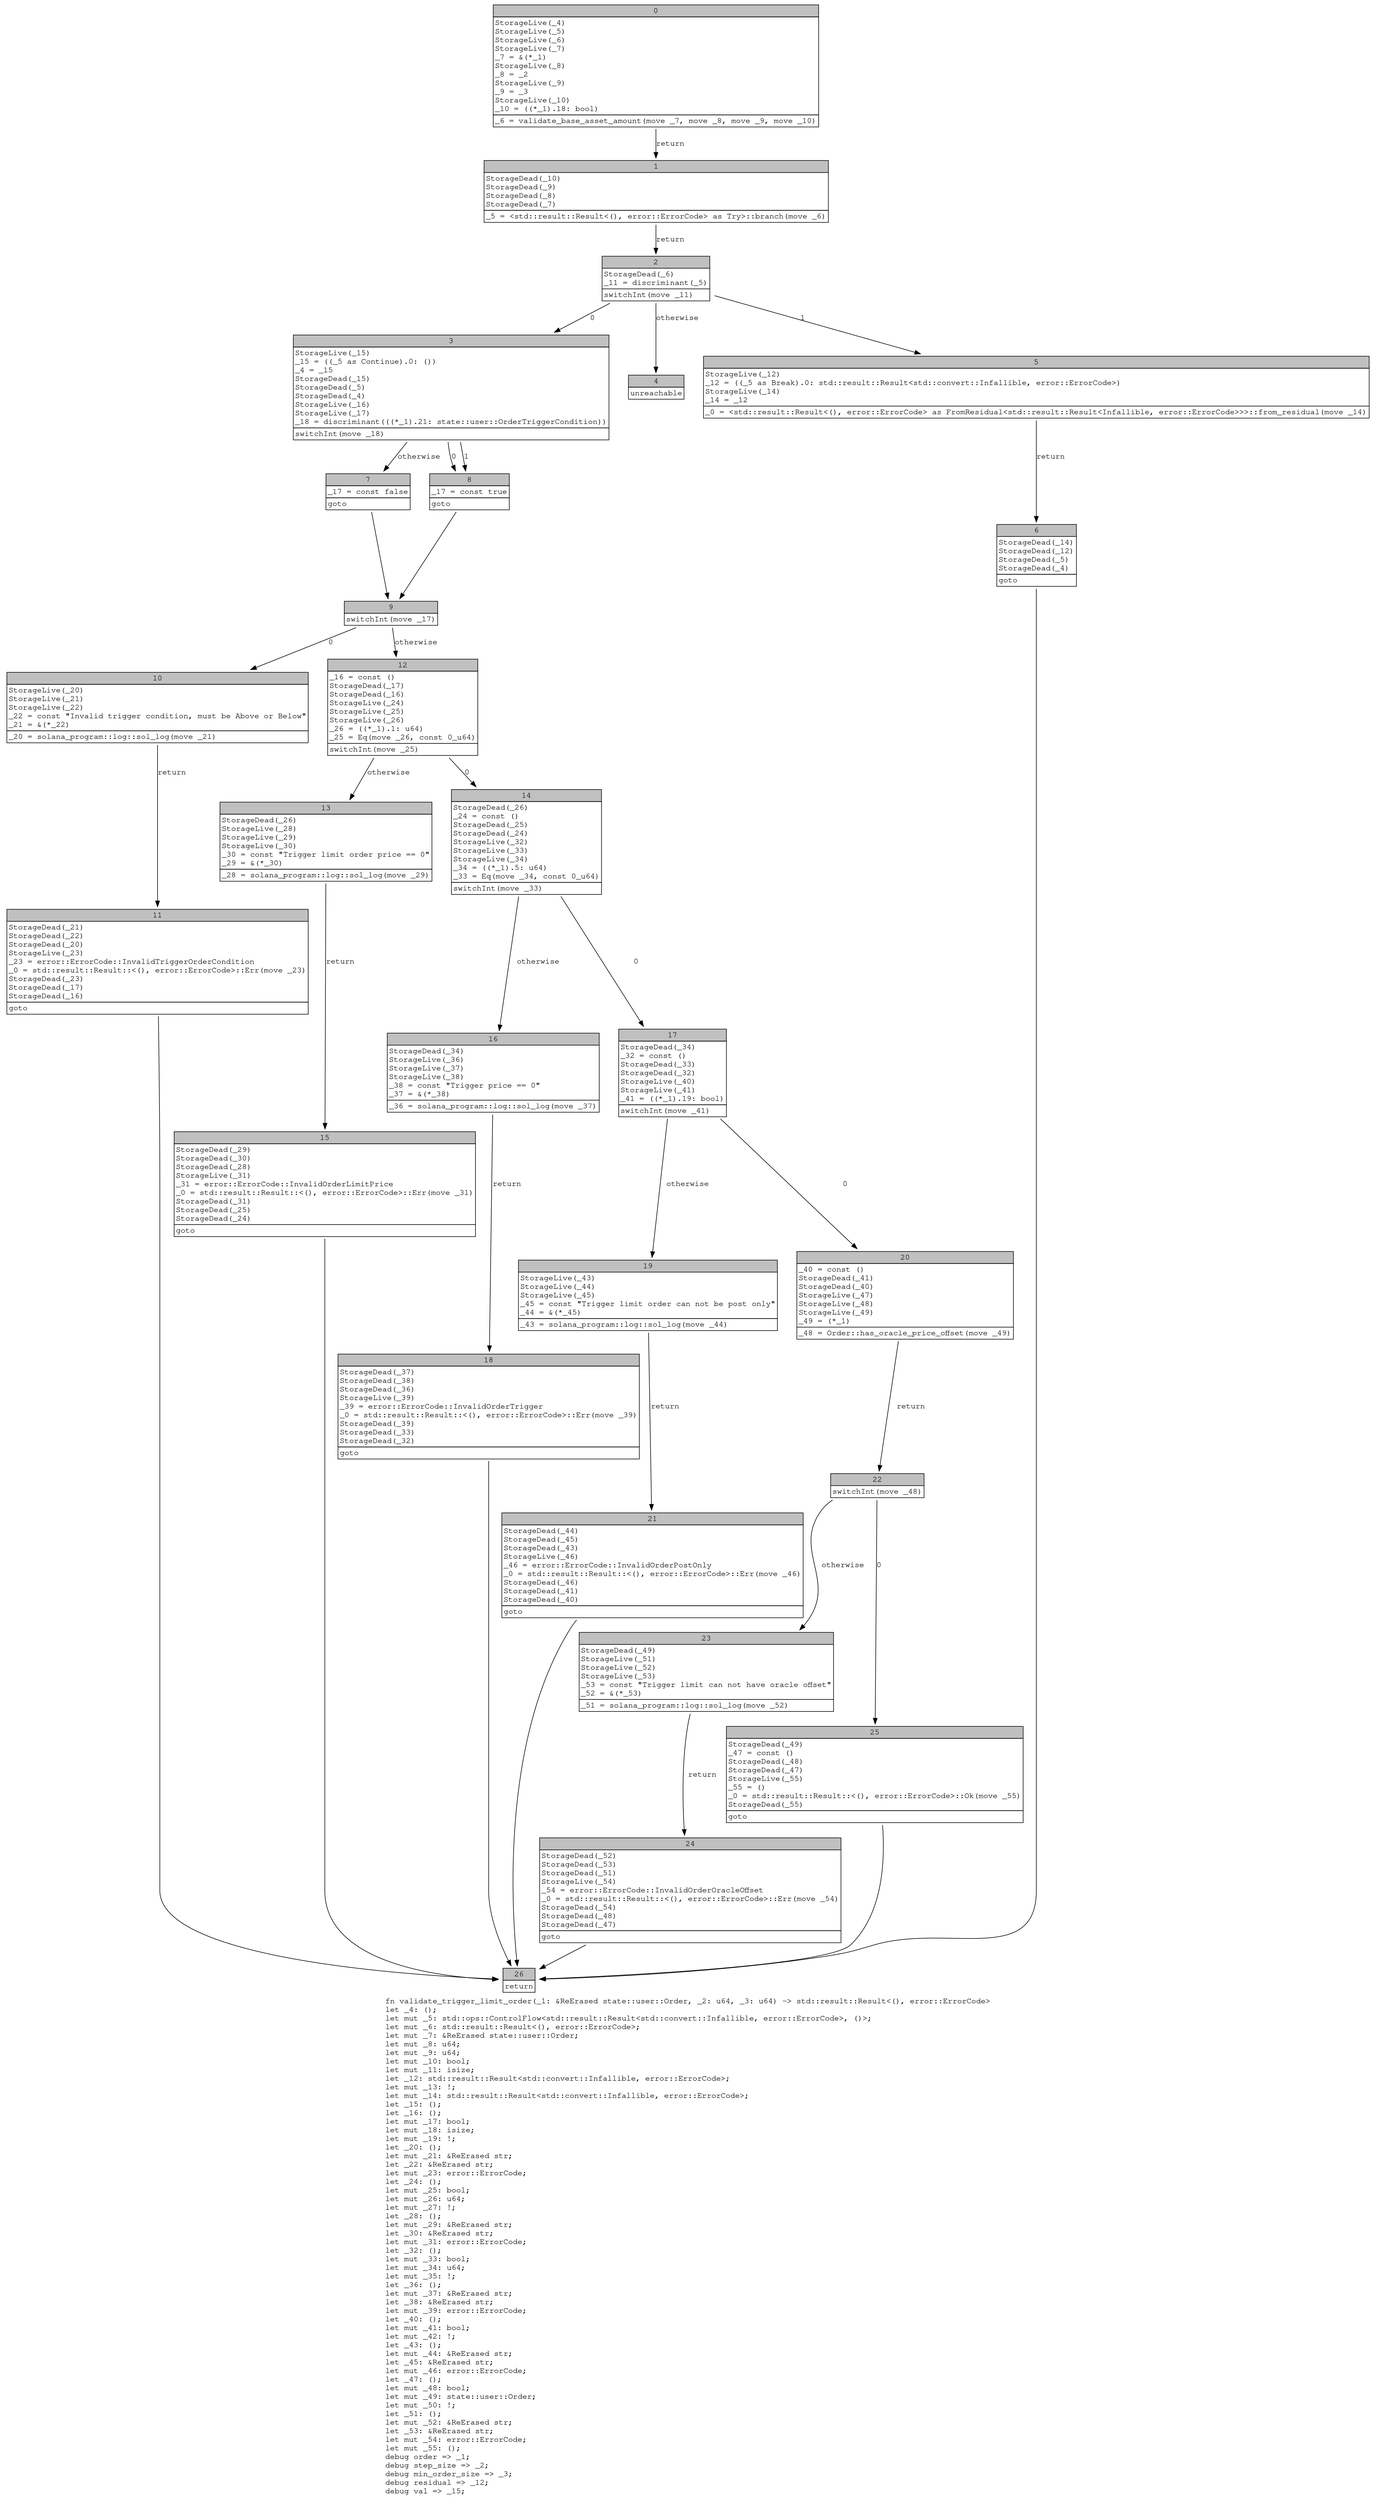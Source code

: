 digraph Mir_0_4562 {
    graph [fontname="Courier, monospace"];
    node [fontname="Courier, monospace"];
    edge [fontname="Courier, monospace"];
    label=<fn validate_trigger_limit_order(_1: &amp;ReErased state::user::Order, _2: u64, _3: u64) -&gt; std::result::Result&lt;(), error::ErrorCode&gt;<br align="left"/>let _4: ();<br align="left"/>let mut _5: std::ops::ControlFlow&lt;std::result::Result&lt;std::convert::Infallible, error::ErrorCode&gt;, ()&gt;;<br align="left"/>let mut _6: std::result::Result&lt;(), error::ErrorCode&gt;;<br align="left"/>let mut _7: &amp;ReErased state::user::Order;<br align="left"/>let mut _8: u64;<br align="left"/>let mut _9: u64;<br align="left"/>let mut _10: bool;<br align="left"/>let mut _11: isize;<br align="left"/>let _12: std::result::Result&lt;std::convert::Infallible, error::ErrorCode&gt;;<br align="left"/>let mut _13: !;<br align="left"/>let mut _14: std::result::Result&lt;std::convert::Infallible, error::ErrorCode&gt;;<br align="left"/>let _15: ();<br align="left"/>let _16: ();<br align="left"/>let mut _17: bool;<br align="left"/>let mut _18: isize;<br align="left"/>let mut _19: !;<br align="left"/>let _20: ();<br align="left"/>let mut _21: &amp;ReErased str;<br align="left"/>let _22: &amp;ReErased str;<br align="left"/>let mut _23: error::ErrorCode;<br align="left"/>let _24: ();<br align="left"/>let mut _25: bool;<br align="left"/>let mut _26: u64;<br align="left"/>let mut _27: !;<br align="left"/>let _28: ();<br align="left"/>let mut _29: &amp;ReErased str;<br align="left"/>let _30: &amp;ReErased str;<br align="left"/>let mut _31: error::ErrorCode;<br align="left"/>let _32: ();<br align="left"/>let mut _33: bool;<br align="left"/>let mut _34: u64;<br align="left"/>let mut _35: !;<br align="left"/>let _36: ();<br align="left"/>let mut _37: &amp;ReErased str;<br align="left"/>let _38: &amp;ReErased str;<br align="left"/>let mut _39: error::ErrorCode;<br align="left"/>let _40: ();<br align="left"/>let mut _41: bool;<br align="left"/>let mut _42: !;<br align="left"/>let _43: ();<br align="left"/>let mut _44: &amp;ReErased str;<br align="left"/>let _45: &amp;ReErased str;<br align="left"/>let mut _46: error::ErrorCode;<br align="left"/>let _47: ();<br align="left"/>let mut _48: bool;<br align="left"/>let mut _49: state::user::Order;<br align="left"/>let mut _50: !;<br align="left"/>let _51: ();<br align="left"/>let mut _52: &amp;ReErased str;<br align="left"/>let _53: &amp;ReErased str;<br align="left"/>let mut _54: error::ErrorCode;<br align="left"/>let mut _55: ();<br align="left"/>debug order =&gt; _1;<br align="left"/>debug step_size =&gt; _2;<br align="left"/>debug min_order_size =&gt; _3;<br align="left"/>debug residual =&gt; _12;<br align="left"/>debug val =&gt; _15;<br align="left"/>>;
    bb0__0_4562 [shape="none", label=<<table border="0" cellborder="1" cellspacing="0"><tr><td bgcolor="gray" align="center" colspan="1">0</td></tr><tr><td align="left" balign="left">StorageLive(_4)<br/>StorageLive(_5)<br/>StorageLive(_6)<br/>StorageLive(_7)<br/>_7 = &amp;(*_1)<br/>StorageLive(_8)<br/>_8 = _2<br/>StorageLive(_9)<br/>_9 = _3<br/>StorageLive(_10)<br/>_10 = ((*_1).18: bool)<br/></td></tr><tr><td align="left">_6 = validate_base_asset_amount(move _7, move _8, move _9, move _10)</td></tr></table>>];
    bb1__0_4562 [shape="none", label=<<table border="0" cellborder="1" cellspacing="0"><tr><td bgcolor="gray" align="center" colspan="1">1</td></tr><tr><td align="left" balign="left">StorageDead(_10)<br/>StorageDead(_9)<br/>StorageDead(_8)<br/>StorageDead(_7)<br/></td></tr><tr><td align="left">_5 = &lt;std::result::Result&lt;(), error::ErrorCode&gt; as Try&gt;::branch(move _6)</td></tr></table>>];
    bb2__0_4562 [shape="none", label=<<table border="0" cellborder="1" cellspacing="0"><tr><td bgcolor="gray" align="center" colspan="1">2</td></tr><tr><td align="left" balign="left">StorageDead(_6)<br/>_11 = discriminant(_5)<br/></td></tr><tr><td align="left">switchInt(move _11)</td></tr></table>>];
    bb3__0_4562 [shape="none", label=<<table border="0" cellborder="1" cellspacing="0"><tr><td bgcolor="gray" align="center" colspan="1">3</td></tr><tr><td align="left" balign="left">StorageLive(_15)<br/>_15 = ((_5 as Continue).0: ())<br/>_4 = _15<br/>StorageDead(_15)<br/>StorageDead(_5)<br/>StorageDead(_4)<br/>StorageLive(_16)<br/>StorageLive(_17)<br/>_18 = discriminant(((*_1).21: state::user::OrderTriggerCondition))<br/></td></tr><tr><td align="left">switchInt(move _18)</td></tr></table>>];
    bb4__0_4562 [shape="none", label=<<table border="0" cellborder="1" cellspacing="0"><tr><td bgcolor="gray" align="center" colspan="1">4</td></tr><tr><td align="left">unreachable</td></tr></table>>];
    bb5__0_4562 [shape="none", label=<<table border="0" cellborder="1" cellspacing="0"><tr><td bgcolor="gray" align="center" colspan="1">5</td></tr><tr><td align="left" balign="left">StorageLive(_12)<br/>_12 = ((_5 as Break).0: std::result::Result&lt;std::convert::Infallible, error::ErrorCode&gt;)<br/>StorageLive(_14)<br/>_14 = _12<br/></td></tr><tr><td align="left">_0 = &lt;std::result::Result&lt;(), error::ErrorCode&gt; as FromResidual&lt;std::result::Result&lt;Infallible, error::ErrorCode&gt;&gt;&gt;::from_residual(move _14)</td></tr></table>>];
    bb6__0_4562 [shape="none", label=<<table border="0" cellborder="1" cellspacing="0"><tr><td bgcolor="gray" align="center" colspan="1">6</td></tr><tr><td align="left" balign="left">StorageDead(_14)<br/>StorageDead(_12)<br/>StorageDead(_5)<br/>StorageDead(_4)<br/></td></tr><tr><td align="left">goto</td></tr></table>>];
    bb7__0_4562 [shape="none", label=<<table border="0" cellborder="1" cellspacing="0"><tr><td bgcolor="gray" align="center" colspan="1">7</td></tr><tr><td align="left" balign="left">_17 = const false<br/></td></tr><tr><td align="left">goto</td></tr></table>>];
    bb8__0_4562 [shape="none", label=<<table border="0" cellborder="1" cellspacing="0"><tr><td bgcolor="gray" align="center" colspan="1">8</td></tr><tr><td align="left" balign="left">_17 = const true<br/></td></tr><tr><td align="left">goto</td></tr></table>>];
    bb9__0_4562 [shape="none", label=<<table border="0" cellborder="1" cellspacing="0"><tr><td bgcolor="gray" align="center" colspan="1">9</td></tr><tr><td align="left">switchInt(move _17)</td></tr></table>>];
    bb10__0_4562 [shape="none", label=<<table border="0" cellborder="1" cellspacing="0"><tr><td bgcolor="gray" align="center" colspan="1">10</td></tr><tr><td align="left" balign="left">StorageLive(_20)<br/>StorageLive(_21)<br/>StorageLive(_22)<br/>_22 = const &quot;Invalid trigger condition, must be Above or Below&quot;<br/>_21 = &amp;(*_22)<br/></td></tr><tr><td align="left">_20 = solana_program::log::sol_log(move _21)</td></tr></table>>];
    bb11__0_4562 [shape="none", label=<<table border="0" cellborder="1" cellspacing="0"><tr><td bgcolor="gray" align="center" colspan="1">11</td></tr><tr><td align="left" balign="left">StorageDead(_21)<br/>StorageDead(_22)<br/>StorageDead(_20)<br/>StorageLive(_23)<br/>_23 = error::ErrorCode::InvalidTriggerOrderCondition<br/>_0 = std::result::Result::&lt;(), error::ErrorCode&gt;::Err(move _23)<br/>StorageDead(_23)<br/>StorageDead(_17)<br/>StorageDead(_16)<br/></td></tr><tr><td align="left">goto</td></tr></table>>];
    bb12__0_4562 [shape="none", label=<<table border="0" cellborder="1" cellspacing="0"><tr><td bgcolor="gray" align="center" colspan="1">12</td></tr><tr><td align="left" balign="left">_16 = const ()<br/>StorageDead(_17)<br/>StorageDead(_16)<br/>StorageLive(_24)<br/>StorageLive(_25)<br/>StorageLive(_26)<br/>_26 = ((*_1).1: u64)<br/>_25 = Eq(move _26, const 0_u64)<br/></td></tr><tr><td align="left">switchInt(move _25)</td></tr></table>>];
    bb13__0_4562 [shape="none", label=<<table border="0" cellborder="1" cellspacing="0"><tr><td bgcolor="gray" align="center" colspan="1">13</td></tr><tr><td align="left" balign="left">StorageDead(_26)<br/>StorageLive(_28)<br/>StorageLive(_29)<br/>StorageLive(_30)<br/>_30 = const &quot;Trigger limit order price == 0&quot;<br/>_29 = &amp;(*_30)<br/></td></tr><tr><td align="left">_28 = solana_program::log::sol_log(move _29)</td></tr></table>>];
    bb14__0_4562 [shape="none", label=<<table border="0" cellborder="1" cellspacing="0"><tr><td bgcolor="gray" align="center" colspan="1">14</td></tr><tr><td align="left" balign="left">StorageDead(_26)<br/>_24 = const ()<br/>StorageDead(_25)<br/>StorageDead(_24)<br/>StorageLive(_32)<br/>StorageLive(_33)<br/>StorageLive(_34)<br/>_34 = ((*_1).5: u64)<br/>_33 = Eq(move _34, const 0_u64)<br/></td></tr><tr><td align="left">switchInt(move _33)</td></tr></table>>];
    bb15__0_4562 [shape="none", label=<<table border="0" cellborder="1" cellspacing="0"><tr><td bgcolor="gray" align="center" colspan="1">15</td></tr><tr><td align="left" balign="left">StorageDead(_29)<br/>StorageDead(_30)<br/>StorageDead(_28)<br/>StorageLive(_31)<br/>_31 = error::ErrorCode::InvalidOrderLimitPrice<br/>_0 = std::result::Result::&lt;(), error::ErrorCode&gt;::Err(move _31)<br/>StorageDead(_31)<br/>StorageDead(_25)<br/>StorageDead(_24)<br/></td></tr><tr><td align="left">goto</td></tr></table>>];
    bb16__0_4562 [shape="none", label=<<table border="0" cellborder="1" cellspacing="0"><tr><td bgcolor="gray" align="center" colspan="1">16</td></tr><tr><td align="left" balign="left">StorageDead(_34)<br/>StorageLive(_36)<br/>StorageLive(_37)<br/>StorageLive(_38)<br/>_38 = const &quot;Trigger price == 0&quot;<br/>_37 = &amp;(*_38)<br/></td></tr><tr><td align="left">_36 = solana_program::log::sol_log(move _37)</td></tr></table>>];
    bb17__0_4562 [shape="none", label=<<table border="0" cellborder="1" cellspacing="0"><tr><td bgcolor="gray" align="center" colspan="1">17</td></tr><tr><td align="left" balign="left">StorageDead(_34)<br/>_32 = const ()<br/>StorageDead(_33)<br/>StorageDead(_32)<br/>StorageLive(_40)<br/>StorageLive(_41)<br/>_41 = ((*_1).19: bool)<br/></td></tr><tr><td align="left">switchInt(move _41)</td></tr></table>>];
    bb18__0_4562 [shape="none", label=<<table border="0" cellborder="1" cellspacing="0"><tr><td bgcolor="gray" align="center" colspan="1">18</td></tr><tr><td align="left" balign="left">StorageDead(_37)<br/>StorageDead(_38)<br/>StorageDead(_36)<br/>StorageLive(_39)<br/>_39 = error::ErrorCode::InvalidOrderTrigger<br/>_0 = std::result::Result::&lt;(), error::ErrorCode&gt;::Err(move _39)<br/>StorageDead(_39)<br/>StorageDead(_33)<br/>StorageDead(_32)<br/></td></tr><tr><td align="left">goto</td></tr></table>>];
    bb19__0_4562 [shape="none", label=<<table border="0" cellborder="1" cellspacing="0"><tr><td bgcolor="gray" align="center" colspan="1">19</td></tr><tr><td align="left" balign="left">StorageLive(_43)<br/>StorageLive(_44)<br/>StorageLive(_45)<br/>_45 = const &quot;Trigger limit order can not be post only&quot;<br/>_44 = &amp;(*_45)<br/></td></tr><tr><td align="left">_43 = solana_program::log::sol_log(move _44)</td></tr></table>>];
    bb20__0_4562 [shape="none", label=<<table border="0" cellborder="1" cellspacing="0"><tr><td bgcolor="gray" align="center" colspan="1">20</td></tr><tr><td align="left" balign="left">_40 = const ()<br/>StorageDead(_41)<br/>StorageDead(_40)<br/>StorageLive(_47)<br/>StorageLive(_48)<br/>StorageLive(_49)<br/>_49 = (*_1)<br/></td></tr><tr><td align="left">_48 = Order::has_oracle_price_offset(move _49)</td></tr></table>>];
    bb21__0_4562 [shape="none", label=<<table border="0" cellborder="1" cellspacing="0"><tr><td bgcolor="gray" align="center" colspan="1">21</td></tr><tr><td align="left" balign="left">StorageDead(_44)<br/>StorageDead(_45)<br/>StorageDead(_43)<br/>StorageLive(_46)<br/>_46 = error::ErrorCode::InvalidOrderPostOnly<br/>_0 = std::result::Result::&lt;(), error::ErrorCode&gt;::Err(move _46)<br/>StorageDead(_46)<br/>StorageDead(_41)<br/>StorageDead(_40)<br/></td></tr><tr><td align="left">goto</td></tr></table>>];
    bb22__0_4562 [shape="none", label=<<table border="0" cellborder="1" cellspacing="0"><tr><td bgcolor="gray" align="center" colspan="1">22</td></tr><tr><td align="left">switchInt(move _48)</td></tr></table>>];
    bb23__0_4562 [shape="none", label=<<table border="0" cellborder="1" cellspacing="0"><tr><td bgcolor="gray" align="center" colspan="1">23</td></tr><tr><td align="left" balign="left">StorageDead(_49)<br/>StorageLive(_51)<br/>StorageLive(_52)<br/>StorageLive(_53)<br/>_53 = const &quot;Trigger limit can not have oracle offset&quot;<br/>_52 = &amp;(*_53)<br/></td></tr><tr><td align="left">_51 = solana_program::log::sol_log(move _52)</td></tr></table>>];
    bb24__0_4562 [shape="none", label=<<table border="0" cellborder="1" cellspacing="0"><tr><td bgcolor="gray" align="center" colspan="1">24</td></tr><tr><td align="left" balign="left">StorageDead(_52)<br/>StorageDead(_53)<br/>StorageDead(_51)<br/>StorageLive(_54)<br/>_54 = error::ErrorCode::InvalidOrderOracleOffset<br/>_0 = std::result::Result::&lt;(), error::ErrorCode&gt;::Err(move _54)<br/>StorageDead(_54)<br/>StorageDead(_48)<br/>StorageDead(_47)<br/></td></tr><tr><td align="left">goto</td></tr></table>>];
    bb25__0_4562 [shape="none", label=<<table border="0" cellborder="1" cellspacing="0"><tr><td bgcolor="gray" align="center" colspan="1">25</td></tr><tr><td align="left" balign="left">StorageDead(_49)<br/>_47 = const ()<br/>StorageDead(_48)<br/>StorageDead(_47)<br/>StorageLive(_55)<br/>_55 = ()<br/>_0 = std::result::Result::&lt;(), error::ErrorCode&gt;::Ok(move _55)<br/>StorageDead(_55)<br/></td></tr><tr><td align="left">goto</td></tr></table>>];
    bb26__0_4562 [shape="none", label=<<table border="0" cellborder="1" cellspacing="0"><tr><td bgcolor="gray" align="center" colspan="1">26</td></tr><tr><td align="left">return</td></tr></table>>];
    bb0__0_4562 -> bb1__0_4562 [label="return"];
    bb1__0_4562 -> bb2__0_4562 [label="return"];
    bb2__0_4562 -> bb3__0_4562 [label="0"];
    bb2__0_4562 -> bb5__0_4562 [label="1"];
    bb2__0_4562 -> bb4__0_4562 [label="otherwise"];
    bb3__0_4562 -> bb8__0_4562 [label="0"];
    bb3__0_4562 -> bb8__0_4562 [label="1"];
    bb3__0_4562 -> bb7__0_4562 [label="otherwise"];
    bb5__0_4562 -> bb6__0_4562 [label="return"];
    bb6__0_4562 -> bb26__0_4562 [label=""];
    bb7__0_4562 -> bb9__0_4562 [label=""];
    bb8__0_4562 -> bb9__0_4562 [label=""];
    bb9__0_4562 -> bb10__0_4562 [label="0"];
    bb9__0_4562 -> bb12__0_4562 [label="otherwise"];
    bb10__0_4562 -> bb11__0_4562 [label="return"];
    bb11__0_4562 -> bb26__0_4562 [label=""];
    bb12__0_4562 -> bb14__0_4562 [label="0"];
    bb12__0_4562 -> bb13__0_4562 [label="otherwise"];
    bb13__0_4562 -> bb15__0_4562 [label="return"];
    bb14__0_4562 -> bb17__0_4562 [label="0"];
    bb14__0_4562 -> bb16__0_4562 [label="otherwise"];
    bb15__0_4562 -> bb26__0_4562 [label=""];
    bb16__0_4562 -> bb18__0_4562 [label="return"];
    bb17__0_4562 -> bb20__0_4562 [label="0"];
    bb17__0_4562 -> bb19__0_4562 [label="otherwise"];
    bb18__0_4562 -> bb26__0_4562 [label=""];
    bb19__0_4562 -> bb21__0_4562 [label="return"];
    bb20__0_4562 -> bb22__0_4562 [label="return"];
    bb21__0_4562 -> bb26__0_4562 [label=""];
    bb22__0_4562 -> bb25__0_4562 [label="0"];
    bb22__0_4562 -> bb23__0_4562 [label="otherwise"];
    bb23__0_4562 -> bb24__0_4562 [label="return"];
    bb24__0_4562 -> bb26__0_4562 [label=""];
    bb25__0_4562 -> bb26__0_4562 [label=""];
}
